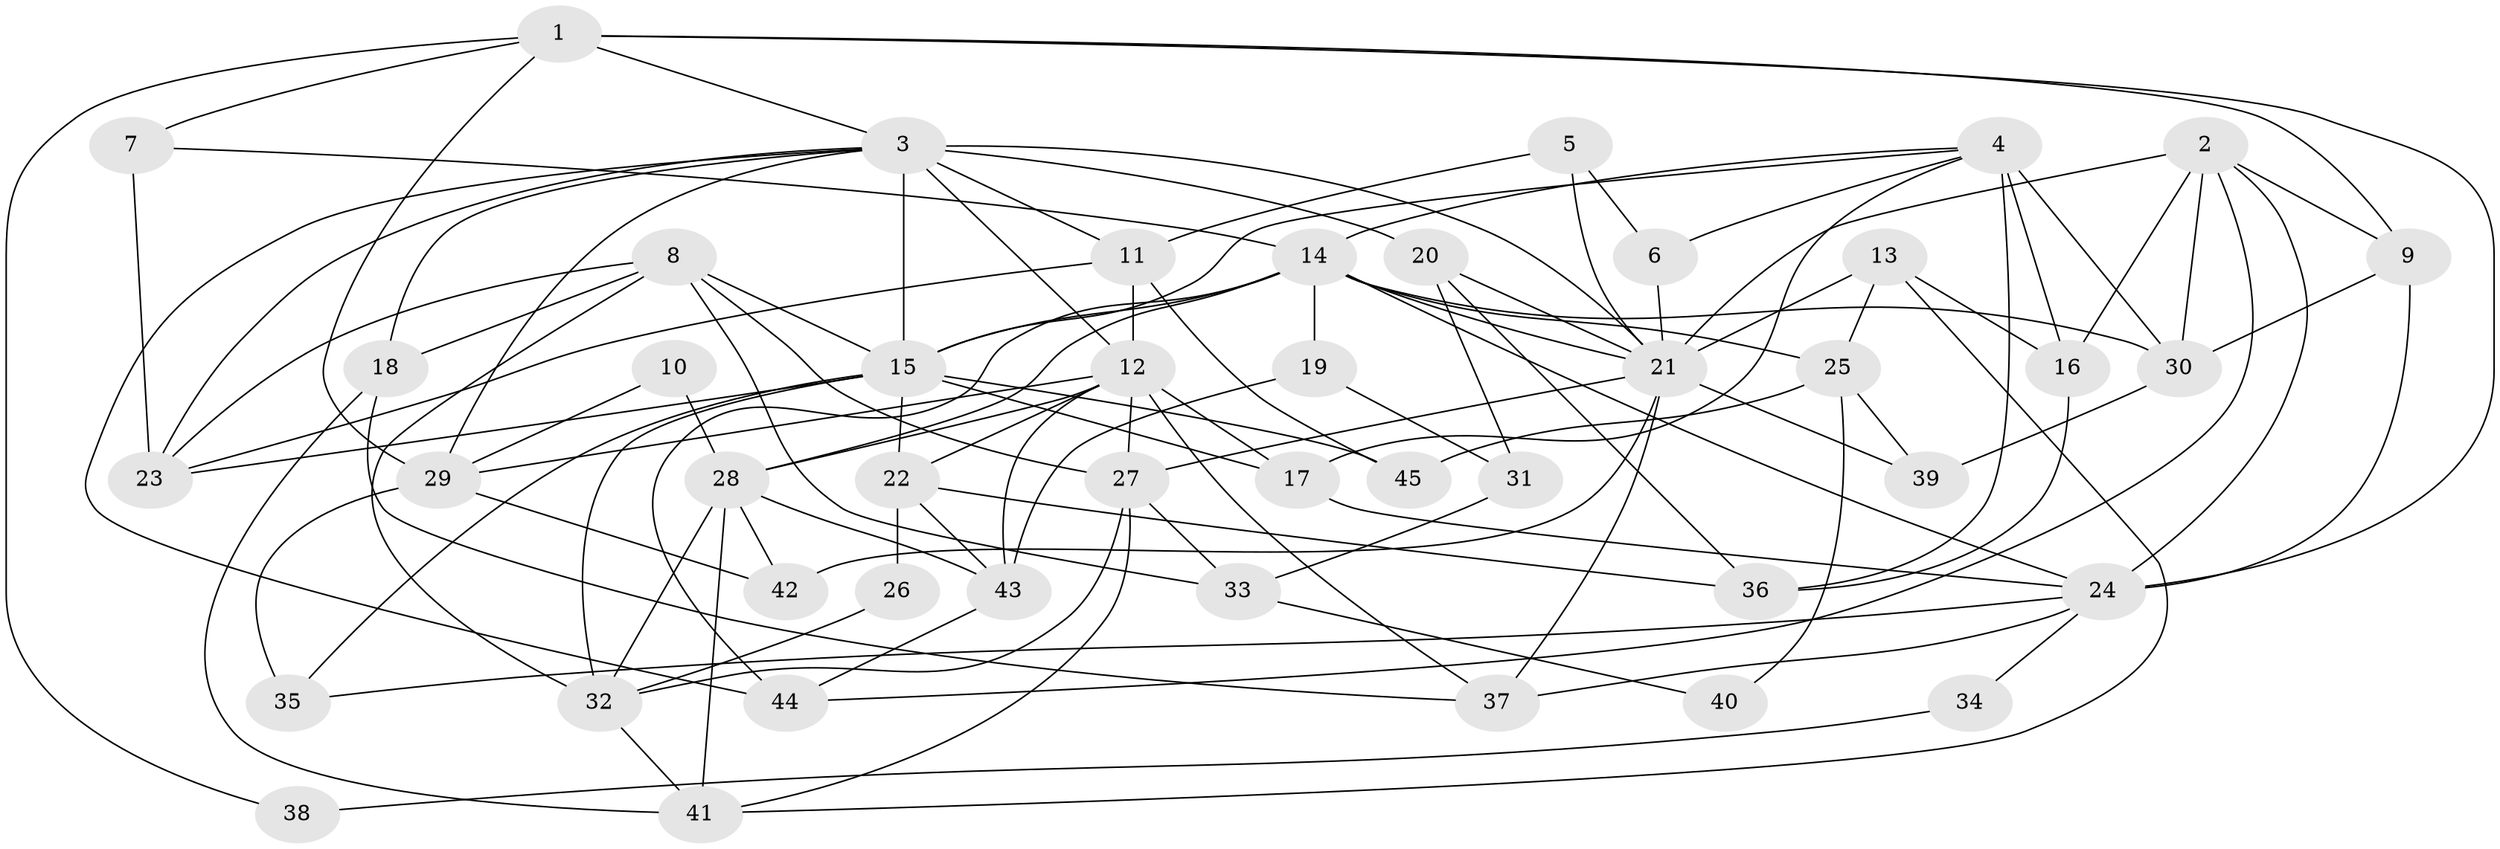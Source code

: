 // original degree distribution, {6: 0.12643678160919541, 3: 0.28735632183908044, 4: 0.3448275862068966, 8: 0.011494252873563218, 2: 0.08045977011494253, 5: 0.14942528735632185}
// Generated by graph-tools (version 1.1) at 2025/36/03/09/25 02:36:23]
// undirected, 45 vertices, 110 edges
graph export_dot {
graph [start="1"]
  node [color=gray90,style=filled];
  1;
  2;
  3;
  4;
  5;
  6;
  7;
  8;
  9;
  10;
  11;
  12;
  13;
  14;
  15;
  16;
  17;
  18;
  19;
  20;
  21;
  22;
  23;
  24;
  25;
  26;
  27;
  28;
  29;
  30;
  31;
  32;
  33;
  34;
  35;
  36;
  37;
  38;
  39;
  40;
  41;
  42;
  43;
  44;
  45;
  1 -- 3 [weight=1.0];
  1 -- 7 [weight=1.0];
  1 -- 9 [weight=1.0];
  1 -- 24 [weight=1.0];
  1 -- 29 [weight=1.0];
  1 -- 38 [weight=1.0];
  2 -- 9 [weight=1.0];
  2 -- 16 [weight=1.0];
  2 -- 21 [weight=2.0];
  2 -- 24 [weight=1.0];
  2 -- 30 [weight=1.0];
  2 -- 44 [weight=1.0];
  3 -- 11 [weight=2.0];
  3 -- 12 [weight=3.0];
  3 -- 15 [weight=2.0];
  3 -- 18 [weight=2.0];
  3 -- 20 [weight=1.0];
  3 -- 21 [weight=1.0];
  3 -- 23 [weight=1.0];
  3 -- 29 [weight=1.0];
  3 -- 44 [weight=1.0];
  4 -- 6 [weight=1.0];
  4 -- 14 [weight=1.0];
  4 -- 15 [weight=1.0];
  4 -- 16 [weight=1.0];
  4 -- 17 [weight=1.0];
  4 -- 30 [weight=4.0];
  4 -- 36 [weight=1.0];
  5 -- 6 [weight=1.0];
  5 -- 11 [weight=1.0];
  5 -- 21 [weight=1.0];
  6 -- 21 [weight=2.0];
  7 -- 14 [weight=1.0];
  7 -- 23 [weight=1.0];
  8 -- 15 [weight=1.0];
  8 -- 18 [weight=1.0];
  8 -- 23 [weight=1.0];
  8 -- 27 [weight=1.0];
  8 -- 32 [weight=1.0];
  8 -- 33 [weight=1.0];
  9 -- 24 [weight=1.0];
  9 -- 30 [weight=1.0];
  10 -- 28 [weight=2.0];
  10 -- 29 [weight=1.0];
  11 -- 12 [weight=1.0];
  11 -- 23 [weight=1.0];
  11 -- 45 [weight=2.0];
  12 -- 17 [weight=2.0];
  12 -- 22 [weight=1.0];
  12 -- 27 [weight=1.0];
  12 -- 28 [weight=2.0];
  12 -- 29 [weight=1.0];
  12 -- 37 [weight=1.0];
  12 -- 43 [weight=1.0];
  13 -- 16 [weight=1.0];
  13 -- 21 [weight=2.0];
  13 -- 25 [weight=1.0];
  13 -- 41 [weight=1.0];
  14 -- 15 [weight=1.0];
  14 -- 19 [weight=1.0];
  14 -- 21 [weight=1.0];
  14 -- 24 [weight=1.0];
  14 -- 25 [weight=1.0];
  14 -- 28 [weight=1.0];
  14 -- 30 [weight=2.0];
  14 -- 44 [weight=2.0];
  15 -- 17 [weight=1.0];
  15 -- 22 [weight=1.0];
  15 -- 23 [weight=2.0];
  15 -- 32 [weight=1.0];
  15 -- 35 [weight=1.0];
  15 -- 45 [weight=1.0];
  16 -- 36 [weight=1.0];
  17 -- 24 [weight=1.0];
  18 -- 37 [weight=1.0];
  18 -- 41 [weight=1.0];
  19 -- 31 [weight=1.0];
  19 -- 43 [weight=1.0];
  20 -- 21 [weight=1.0];
  20 -- 31 [weight=1.0];
  20 -- 36 [weight=1.0];
  21 -- 27 [weight=1.0];
  21 -- 37 [weight=1.0];
  21 -- 39 [weight=1.0];
  21 -- 42 [weight=1.0];
  22 -- 26 [weight=1.0];
  22 -- 36 [weight=1.0];
  22 -- 43 [weight=1.0];
  24 -- 34 [weight=1.0];
  24 -- 35 [weight=1.0];
  24 -- 37 [weight=1.0];
  25 -- 39 [weight=1.0];
  25 -- 40 [weight=1.0];
  25 -- 45 [weight=1.0];
  26 -- 32 [weight=1.0];
  27 -- 32 [weight=1.0];
  27 -- 33 [weight=1.0];
  27 -- 41 [weight=1.0];
  28 -- 32 [weight=1.0];
  28 -- 41 [weight=1.0];
  28 -- 42 [weight=1.0];
  28 -- 43 [weight=1.0];
  29 -- 35 [weight=1.0];
  29 -- 42 [weight=1.0];
  30 -- 39 [weight=1.0];
  31 -- 33 [weight=1.0];
  32 -- 41 [weight=1.0];
  33 -- 40 [weight=1.0];
  34 -- 38 [weight=1.0];
  43 -- 44 [weight=1.0];
}
